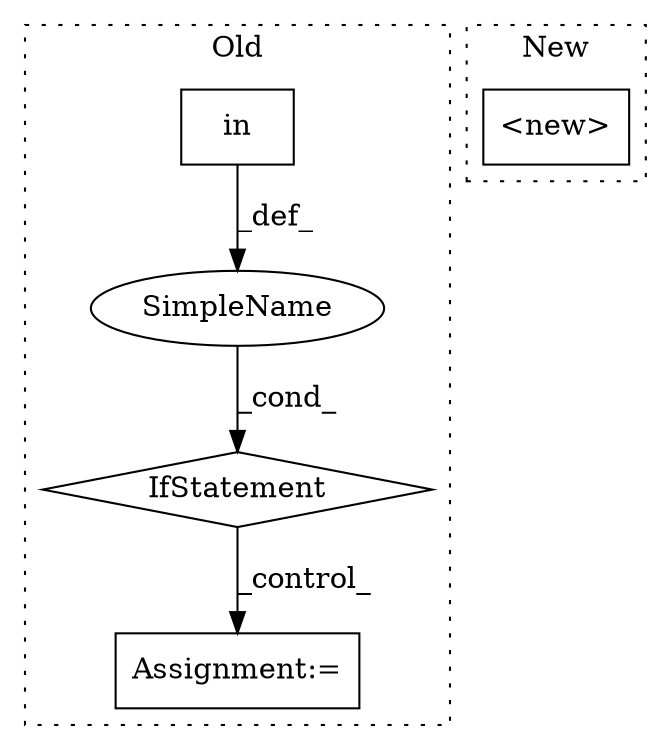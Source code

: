 digraph G {
subgraph cluster0 {
1 [label="in" a="105" s="1289" l="39" shape="box"];
3 [label="IfStatement" a="25" s="1281,1328" l="8,2" shape="diamond"];
4 [label="SimpleName" a="42" s="" l="" shape="ellipse"];
5 [label="Assignment:=" a="7" s="1465" l="1" shape="box"];
label = "Old";
style="dotted";
}
subgraph cluster1 {
2 [label="<new>" a="14" s="1119" l="20" shape="box"];
label = "New";
style="dotted";
}
1 -> 4 [label="_def_"];
3 -> 5 [label="_control_"];
4 -> 3 [label="_cond_"];
}